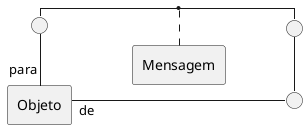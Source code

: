 @startuml mod07ima26
skinparam linetype ortho
allow_mixing
rectangle "Mensagem" as me
rectangle "Objeto" as ob
circle " " as p1
circle " " as p2
circle " " as p3
left to right direction
 
ob "para"-left- p1
p1 -down- p2
p2 -right- p3
p3 -up-"de" ob
(p1,p2) .. me
@enduml